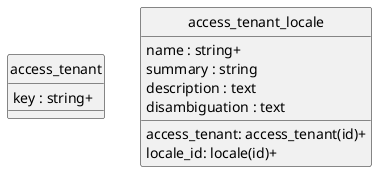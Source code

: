 @startuml uml
skinparam monochrome true
skinparam linetype ortho
hide circle

entity access_tenant {
    key : string+
}

entity access_tenant_locale {
    access_tenant: access_tenant(id)+
    locale_id: locale(id)+
    name : string+
    summary : string
    description : text
    disambiguation : text
}
